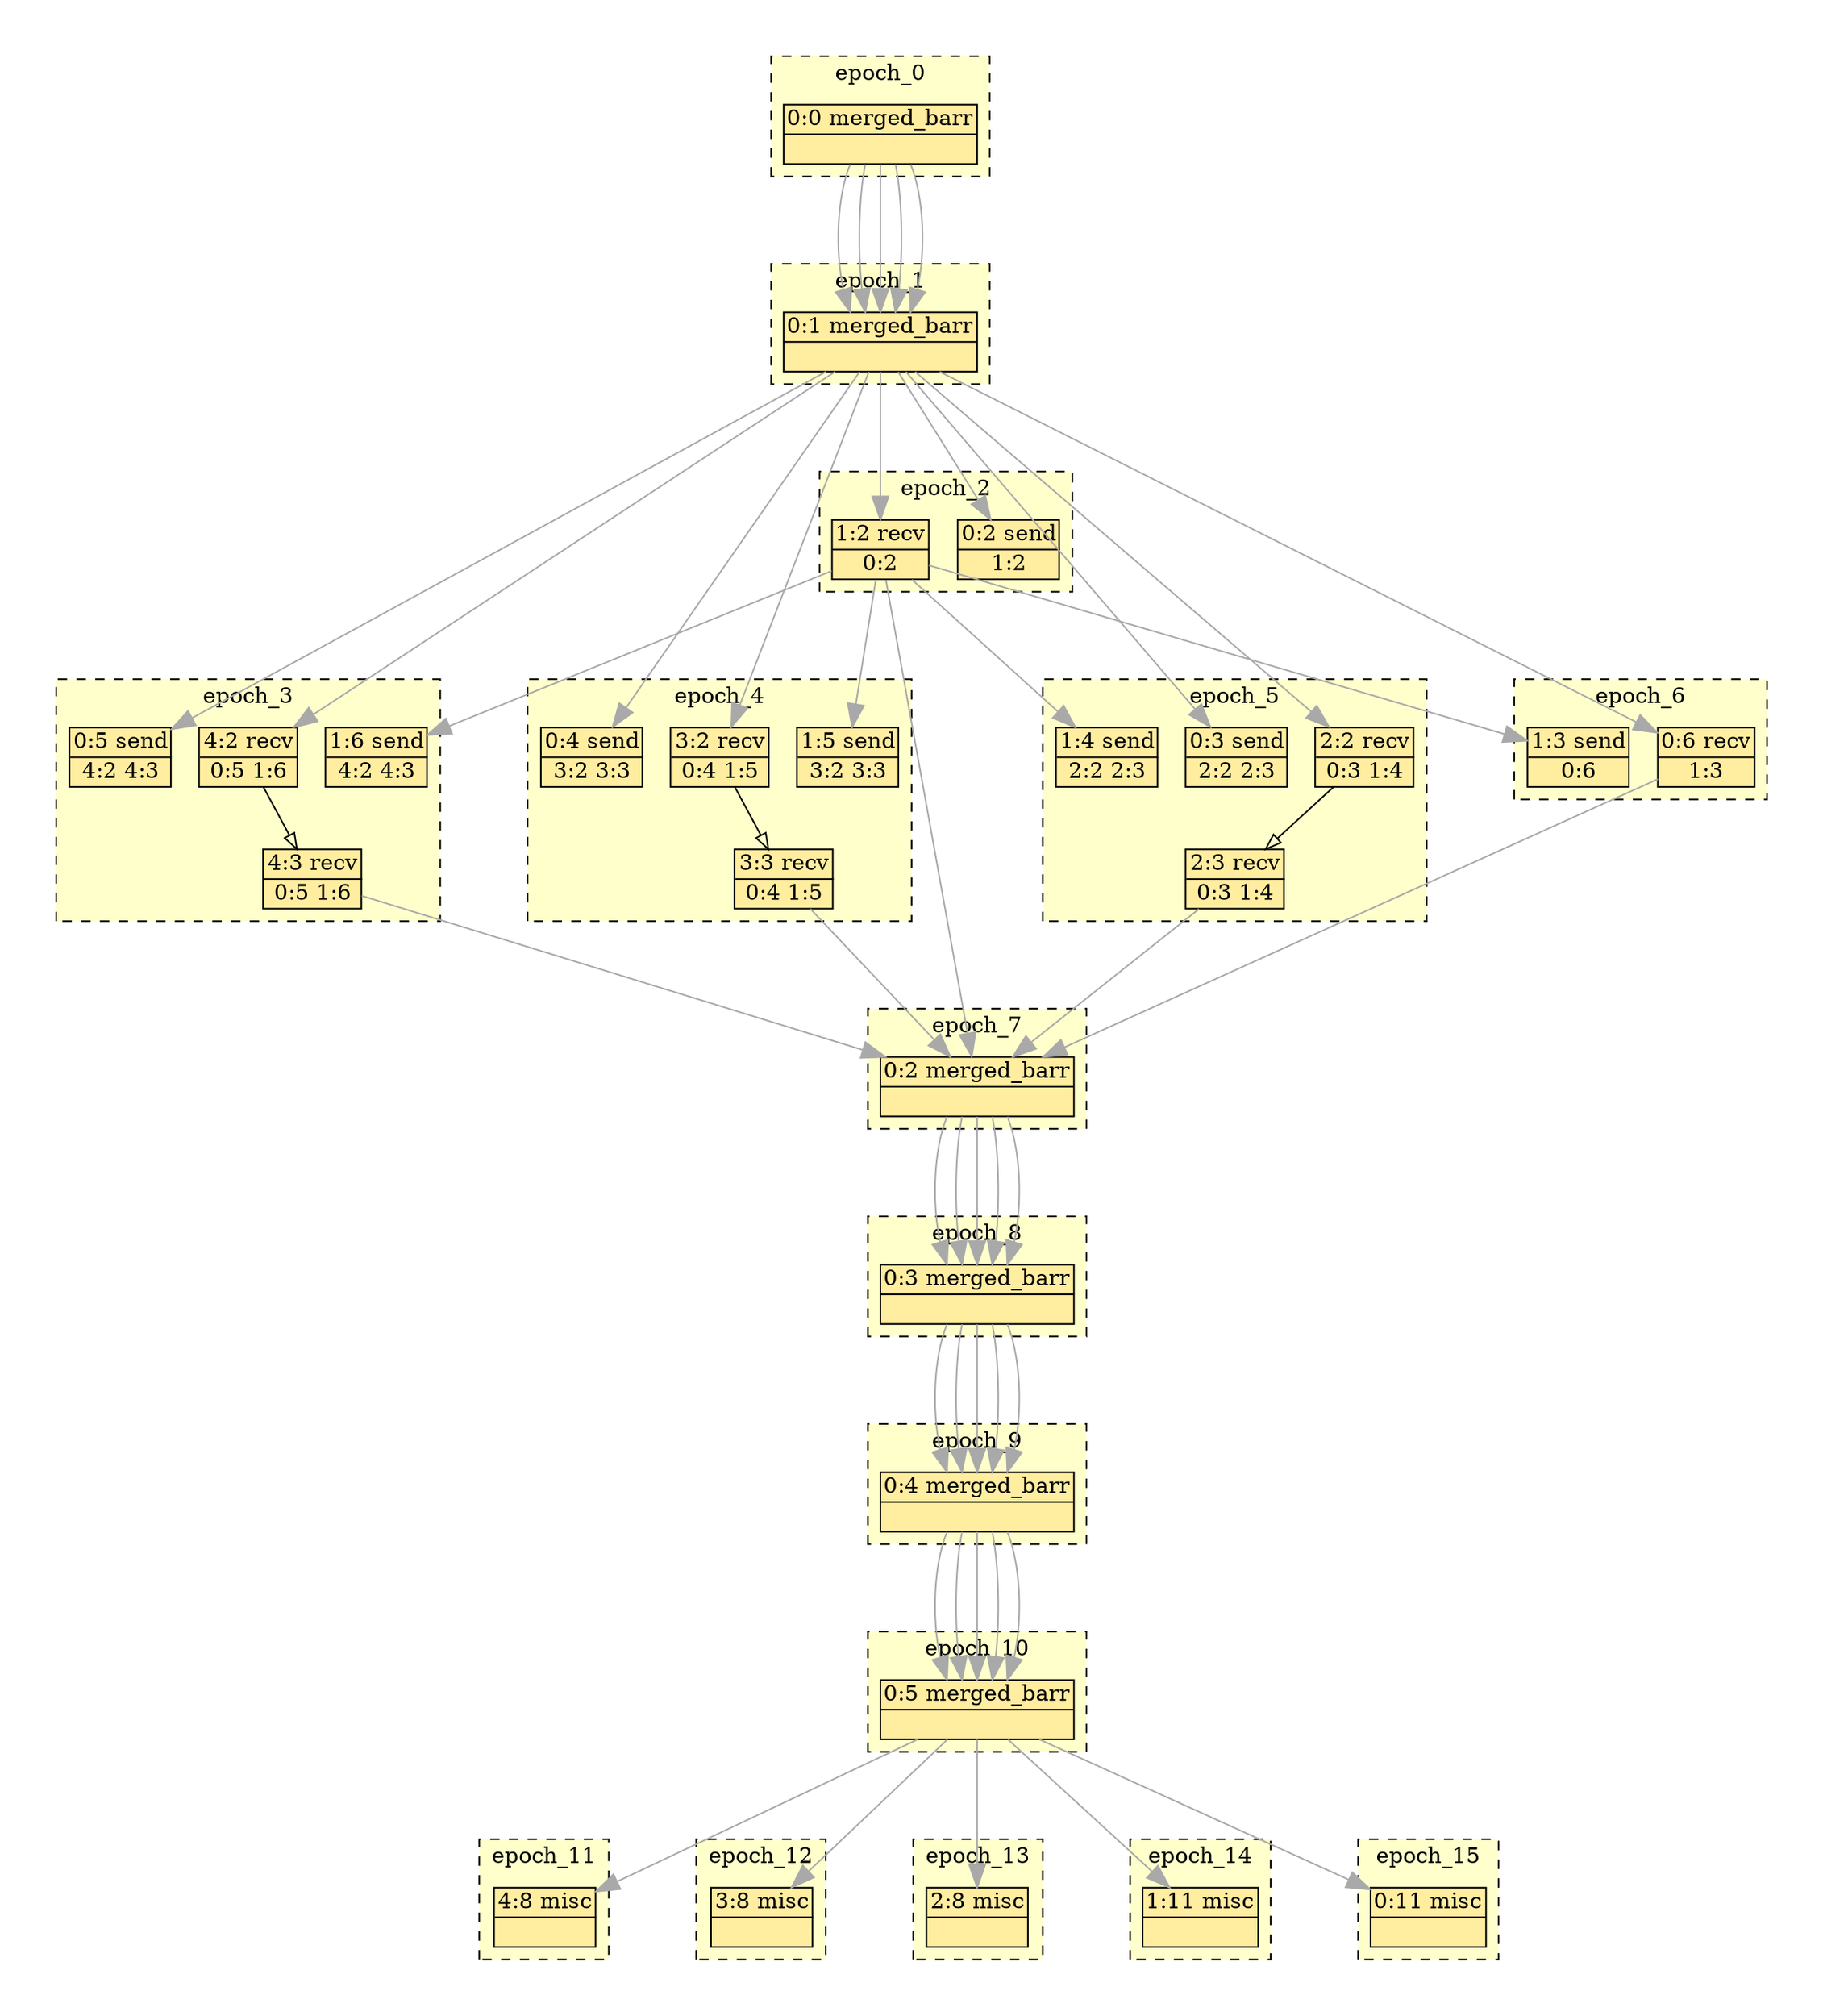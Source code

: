 digraph{node[shape=none margin=0 style=filled colorscheme=ylorrd9 fillcolor=2];compound=true;splines=line;subgraph clusterdummy0_0{style=invis;subgraph clusterdummy0_1{style=invis;subgraph clusterdummy0_2{style=invis;subgraph cluster0{style=dashed;colorscheme=ylorrd9;bgcolor=1;edge[arrowhead=empty];label=epoch_0;51[label=<<table border="0" cellborder="0" cellspacing="0"><tr><td>0:0 merged_barr</td></tr><hr/><tr><td> </td></tr></table>>];}}}}subgraph clusterdummy1_0{style=invis;subgraph clusterdummy1_1{style=invis;subgraph clusterdummy1_2{style=invis;subgraph cluster1{style=dashed;colorscheme=ylorrd9;bgcolor=1;edge[arrowhead=empty];label=epoch_1;52[label=<<table border="0" cellborder="0" cellspacing="0"><tr><td>0:1 merged_barr</td></tr><hr/><tr><td> </td></tr></table>>];}}}}subgraph clusterdummy2_0{style=invis;subgraph clusterdummy2_1{style=invis;subgraph clusterdummy2_2{style=invis;subgraph cluster2{style=dashed;colorscheme=ylorrd9;bgcolor=1;edge[arrowhead=empty];label=epoch_2;2[label=<<table border="0" cellborder="0" cellspacing="0"><tr><td>0:2 send</td></tr><hr/><tr><td> 1:2 </td></tr></table>>];14[label=<<table border="0" cellborder="0" cellspacing="0"><tr><td>1:2 recv</td></tr><hr/><tr><td> 0:2 </td></tr></table>>];}}}}subgraph clusterdummy3_0{style=invis;subgraph clusterdummy3_1{style=invis;subgraph clusterdummy3_2{style=invis;subgraph cluster3{style=dashed;colorscheme=ylorrd9;bgcolor=1;edge[arrowhead=empty];label=epoch_3;5[label=<<table border="0" cellborder="0" cellspacing="0"><tr><td>0:5 send</td></tr><hr/><tr><td> 4:2 4:3 </td></tr></table>>];18[label=<<table border="0" cellborder="0" cellspacing="0"><tr><td>1:6 send</td></tr><hr/><tr><td> 4:2 4:3 </td></tr></table>>];44[label=<<table border="0" cellborder="0" cellspacing="0"><tr><td>4:2 recv</td></tr><hr/><tr><td> 0:5 1:6 </td></tr></table>>];45[label=<<table border="0" cellborder="0" cellspacing="0"><tr><td>4:3 recv</td></tr><hr/><tr><td> 0:5 1:6 </td></tr></table>>];44->45;}}}}subgraph clusterdummy4_0{style=invis;subgraph clusterdummy4_1{style=invis;subgraph clusterdummy4_2{style=invis;subgraph cluster4{style=dashed;colorscheme=ylorrd9;bgcolor=1;edge[arrowhead=empty];label=epoch_4;4[label=<<table border="0" cellborder="0" cellspacing="0"><tr><td>0:4 send</td></tr><hr/><tr><td> 3:2 3:3 </td></tr></table>>];17[label=<<table border="0" cellborder="0" cellspacing="0"><tr><td>1:5 send</td></tr><hr/><tr><td> 3:2 3:3 </td></tr></table>>];35[label=<<table border="0" cellborder="0" cellspacing="0"><tr><td>3:2 recv</td></tr><hr/><tr><td> 0:4 1:5 </td></tr></table>>];36[label=<<table border="0" cellborder="0" cellspacing="0"><tr><td>3:3 recv</td></tr><hr/><tr><td> 0:4 1:5 </td></tr></table>>];35->36;}}}}subgraph clusterdummy5_0{style=invis;subgraph clusterdummy5_1{style=invis;subgraph clusterdummy5_2{style=invis;subgraph cluster5{style=dashed;colorscheme=ylorrd9;bgcolor=1;edge[arrowhead=empty];label=epoch_5;3[label=<<table border="0" cellborder="0" cellspacing="0"><tr><td>0:3 send</td></tr><hr/><tr><td> 2:2 2:3 </td></tr></table>>];16[label=<<table border="0" cellborder="0" cellspacing="0"><tr><td>1:4 send</td></tr><hr/><tr><td> 2:2 2:3 </td></tr></table>>];26[label=<<table border="0" cellborder="0" cellspacing="0"><tr><td>2:2 recv</td></tr><hr/><tr><td> 0:3 1:4 </td></tr></table>>];27[label=<<table border="0" cellborder="0" cellspacing="0"><tr><td>2:3 recv</td></tr><hr/><tr><td> 0:3 1:4 </td></tr></table>>];26->27;}}}}subgraph clusterdummy6_0{style=invis;subgraph clusterdummy6_1{style=invis;subgraph clusterdummy6_2{style=invis;subgraph cluster6{style=dashed;colorscheme=ylorrd9;bgcolor=1;edge[arrowhead=empty];label=epoch_6;6[label=<<table border="0" cellborder="0" cellspacing="0"><tr><td>0:6 recv</td></tr><hr/><tr><td> 1:3 </td></tr></table>>];15[label=<<table border="0" cellborder="0" cellspacing="0"><tr><td>1:3 send</td></tr><hr/><tr><td> 0:6 </td></tr></table>>];}}}}subgraph clusterdummy7_0{style=invis;subgraph clusterdummy7_1{style=invis;subgraph clusterdummy7_2{style=invis;subgraph cluster7{style=dashed;colorscheme=ylorrd9;bgcolor=1;edge[arrowhead=empty];label=epoch_7;53[label=<<table border="0" cellborder="0" cellspacing="0"><tr><td>0:2 merged_barr</td></tr><hr/><tr><td> </td></tr></table>>];}}}}subgraph clusterdummy8_0{style=invis;subgraph clusterdummy8_1{style=invis;subgraph clusterdummy8_2{style=invis;subgraph cluster8{style=dashed;colorscheme=ylorrd9;bgcolor=1;edge[arrowhead=empty];label=epoch_8;54[label=<<table border="0" cellborder="0" cellspacing="0"><tr><td>0:3 merged_barr</td></tr><hr/><tr><td> </td></tr></table>>];}}}}subgraph clusterdummy9_0{style=invis;subgraph clusterdummy9_1{style=invis;subgraph clusterdummy9_2{style=invis;subgraph cluster9{style=dashed;colorscheme=ylorrd9;bgcolor=1;edge[arrowhead=empty];label=epoch_9;55[label=<<table border="0" cellborder="0" cellspacing="0"><tr><td>0:4 merged_barr</td></tr><hr/><tr><td> </td></tr></table>>];}}}}subgraph clusterdummy10_0{style=invis;subgraph clusterdummy10_1{style=invis;subgraph clusterdummy10_2{style=invis;subgraph cluster10{style=dashed;colorscheme=ylorrd9;bgcolor=1;edge[arrowhead=empty];label=epoch_10;56[label=<<table border="0" cellborder="0" cellspacing="0"><tr><td>0:5 merged_barr</td></tr><hr/><tr><td> </td></tr></table>>];}}}}subgraph clusterdummy11_0{style=invis;subgraph clusterdummy11_1{style=invis;subgraph clusterdummy11_2{style=invis;subgraph cluster11{style=dashed;colorscheme=ylorrd9;bgcolor=1;edge[arrowhead=empty];label=epoch_11;50[label=<<table border="0" cellborder="0" cellspacing="0"><tr><td>4:8 misc</td></tr><hr/><tr><td> </td></tr></table>>];}}}}subgraph clusterdummy12_0{style=invis;subgraph clusterdummy12_1{style=invis;subgraph clusterdummy12_2{style=invis;subgraph cluster12{style=dashed;colorscheme=ylorrd9;bgcolor=1;edge[arrowhead=empty];label=epoch_12;41[label=<<table border="0" cellborder="0" cellspacing="0"><tr><td>3:8 misc</td></tr><hr/><tr><td> </td></tr></table>>];}}}}subgraph clusterdummy13_0{style=invis;subgraph clusterdummy13_1{style=invis;subgraph clusterdummy13_2{style=invis;subgraph cluster13{style=dashed;colorscheme=ylorrd9;bgcolor=1;edge[arrowhead=empty];label=epoch_13;32[label=<<table border="0" cellborder="0" cellspacing="0"><tr><td>2:8 misc</td></tr><hr/><tr><td> </td></tr></table>>];}}}}subgraph clusterdummy14_0{style=invis;subgraph clusterdummy14_1{style=invis;subgraph clusterdummy14_2{style=invis;subgraph cluster14{style=dashed;colorscheme=ylorrd9;bgcolor=1;edge[arrowhead=empty];label=epoch_14;23[label=<<table border="0" cellborder="0" cellspacing="0"><tr><td>1:11 misc</td></tr><hr/><tr><td> </td></tr></table>>];}}}}subgraph clusterdummy15_0{style=invis;subgraph clusterdummy15_1{style=invis;subgraph clusterdummy15_2{style=invis;subgraph cluster15{style=dashed;colorscheme=ylorrd9;bgcolor=1;edge[arrowhead=empty];label=epoch_15;11[label=<<table border="0" cellborder="0" cellspacing="0"><tr><td>0:11 misc</td></tr><hr/><tr><td> </td></tr></table>>];}}}}subgraph clusterdummy16_0{style=invis;subgraph clusterdummy16_1{style=invis;subgraph clusterdummy16_2{style=invis;subgraph cluster16{style=dashed;colorscheme=ylorrd9;bgcolor=1;edge[arrowhead=empty];label=epoch_16;}}}}subgraph{edge[color=darkgray arrowsize=1.5];52->2;52->3;52->4;52->5;52->6;56->11;52->14;14->15;14->16;14->17;14->18;56->23;52->26;56->32;52->35;56->41;52->44;56->50;51->52;51->52;51->52;51->52;51->52;6->53;14->53;27->53;36->53;45->53;53->54;53->54;53->54;53->54;53->54;54->55;54->55;54->55;54->55;54->55;55->56;55->56;55->56;55->56;55->56;}}